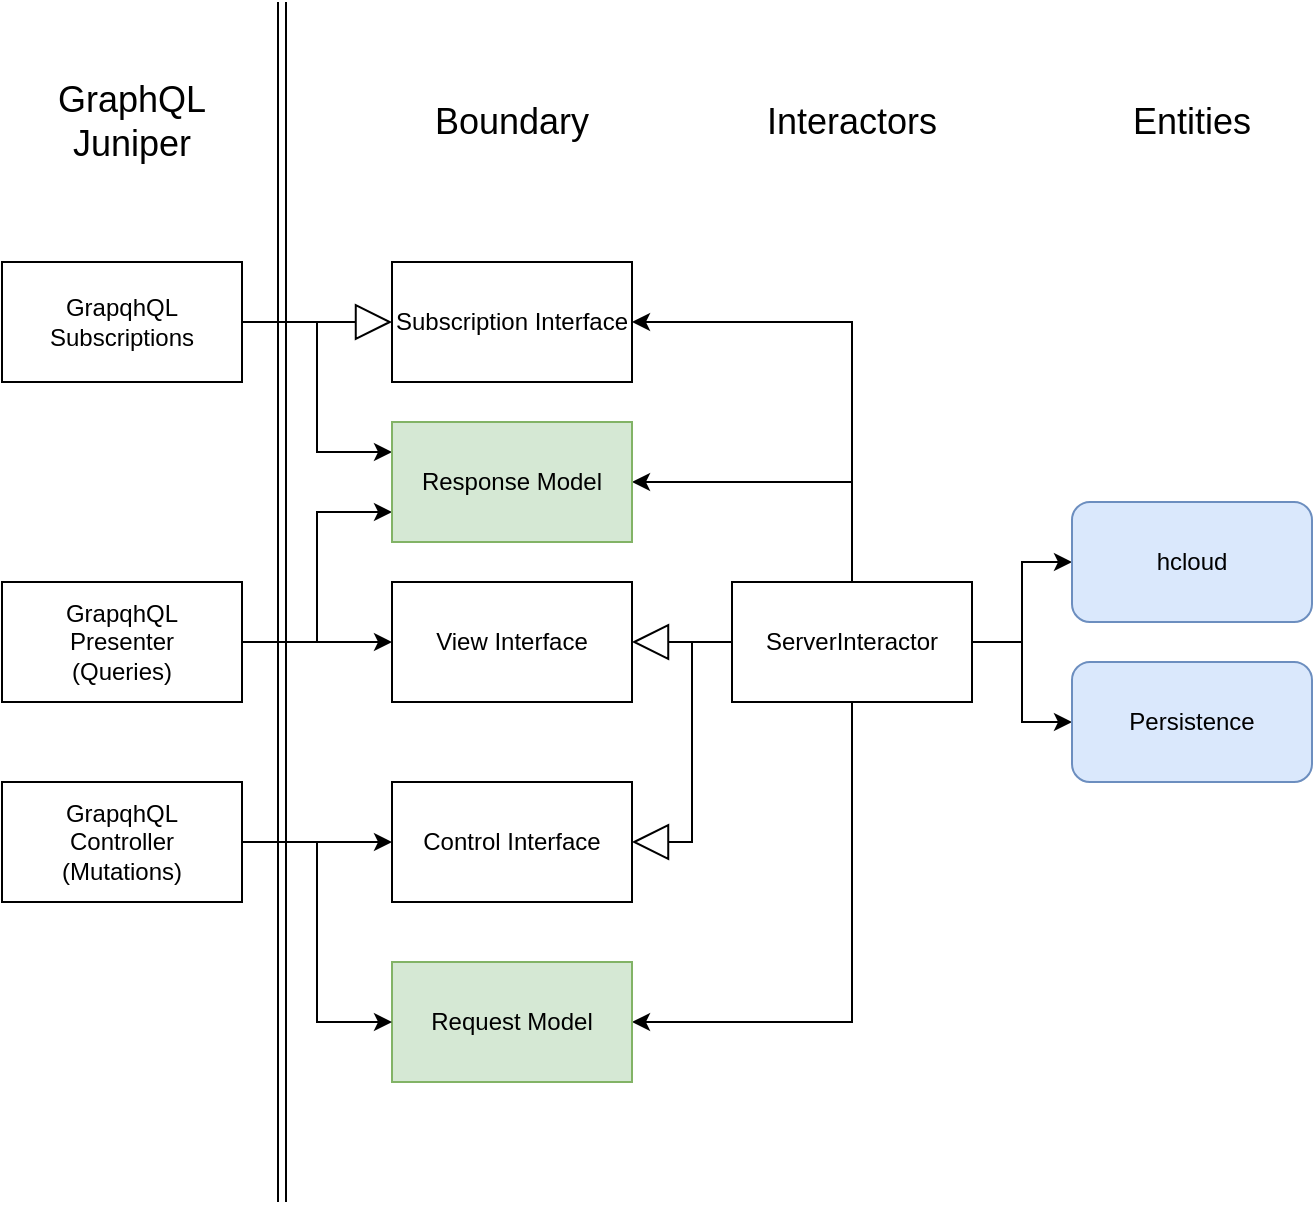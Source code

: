 <mxfile version="12.9.14" type="device"><diagram id="mkza5wuJbv9ud9v6h6BO" name="Top Level Architecture"><mxGraphModel dx="1662" dy="794" grid="1" gridSize="10" guides="1" tooltips="1" connect="1" arrows="1" fold="1" page="1" pageScale="1" pageWidth="700" pageHeight="1000" math="0" shadow="0"><root><mxCell id="0"/><mxCell id="1" parent="0"/><mxCell id="6G-69uen3ChyKw90GWXo-9" style="edgeStyle=orthogonalEdgeStyle;rounded=0;orthogonalLoop=1;jettySize=auto;html=1;exitX=1;exitY=0.5;exitDx=0;exitDy=0;fontSize=12;" edge="1" parent="1" source="6G-69uen3ChyKw90GWXo-1" target="6G-69uen3ChyKw90GWXo-2"><mxGeometry relative="1" as="geometry"/></mxCell><mxCell id="6G-69uen3ChyKw90GWXo-10" style="edgeStyle=orthogonalEdgeStyle;rounded=0;orthogonalLoop=1;jettySize=auto;html=1;exitX=1;exitY=0.5;exitDx=0;exitDy=0;entryX=0;entryY=0.5;entryDx=0;entryDy=0;fontSize=12;" edge="1" parent="1" source="6G-69uen3ChyKw90GWXo-1" target="6G-69uen3ChyKw90GWXo-5"><mxGeometry relative="1" as="geometry"/></mxCell><mxCell id="6G-69uen3ChyKw90GWXo-27" style="edgeStyle=orthogonalEdgeStyle;rounded=0;orthogonalLoop=1;jettySize=auto;html=1;entryX=1;entryY=0.5;entryDx=0;entryDy=0;fontSize=12;exitX=0.5;exitY=1;exitDx=0;exitDy=0;" edge="1" parent="1" source="6G-69uen3ChyKw90GWXo-1" target="6G-69uen3ChyKw90GWXo-11"><mxGeometry relative="1" as="geometry"/></mxCell><mxCell id="6G-69uen3ChyKw90GWXo-34" style="edgeStyle=orthogonalEdgeStyle;rounded=0;orthogonalLoop=1;jettySize=auto;html=1;exitX=0;exitY=0.5;exitDx=0;exitDy=0;entryX=1;entryY=0.5;entryDx=0;entryDy=0;fontSize=12;endArrow=block;endFill=0;strokeWidth=1;endSize=16;" edge="1" parent="1" source="6G-69uen3ChyKw90GWXo-1" target="6G-69uen3ChyKw90GWXo-32"><mxGeometry relative="1" as="geometry"/></mxCell><mxCell id="6G-69uen3ChyKw90GWXo-35" style="edgeStyle=orthogonalEdgeStyle;rounded=0;orthogonalLoop=1;jettySize=auto;html=1;exitX=0;exitY=0.5;exitDx=0;exitDy=0;entryX=1;entryY=0.5;entryDx=0;entryDy=0;endArrow=block;endFill=0;endSize=16;strokeWidth=1;fontSize=12;" edge="1" parent="1" source="6G-69uen3ChyKw90GWXo-1" target="6G-69uen3ChyKw90GWXo-23"><mxGeometry relative="1" as="geometry"/></mxCell><mxCell id="6G-69uen3ChyKw90GWXo-38" style="edgeStyle=orthogonalEdgeStyle;rounded=0;orthogonalLoop=1;jettySize=auto;html=1;exitX=0.5;exitY=0;exitDx=0;exitDy=0;entryX=1;entryY=0.5;entryDx=0;entryDy=0;endArrow=classic;fontSize=12;" edge="1" parent="1" source="6G-69uen3ChyKw90GWXo-1" target="6G-69uen3ChyKw90GWXo-31"><mxGeometry relative="1" as="geometry"/></mxCell><mxCell id="6G-69uen3ChyKw90GWXo-42" style="edgeStyle=orthogonalEdgeStyle;rounded=0;orthogonalLoop=1;jettySize=auto;html=1;exitX=0.5;exitY=0;exitDx=0;exitDy=0;entryX=1;entryY=0.5;entryDx=0;entryDy=0;endArrow=classic;fontSize=12;" edge="1" parent="1" source="6G-69uen3ChyKw90GWXo-1" target="6G-69uen3ChyKw90GWXo-39"><mxGeometry relative="1" as="geometry"/></mxCell><mxCell id="6G-69uen3ChyKw90GWXo-1" value="ServerInteractor" style="rounded=0;whiteSpace=wrap;html=1;fontSize=12;" vertex="1" parent="1"><mxGeometry x="385" y="290" width="120" height="60" as="geometry"/></mxCell><mxCell id="6G-69uen3ChyKw90GWXo-2" value="hcloud" style="rounded=1;whiteSpace=wrap;html=1;fillColor=#dae8fc;strokeColor=#6c8ebf;fontSize=12;" vertex="1" parent="1"><mxGeometry x="555" y="250" width="120" height="60" as="geometry"/></mxCell><mxCell id="6G-69uen3ChyKw90GWXo-3" value="Entities" style="text;html=1;strokeColor=none;fillColor=none;align=center;verticalAlign=middle;whiteSpace=wrap;rounded=0;fontSize=18;" vertex="1" parent="1"><mxGeometry x="595" y="50" width="40" height="20" as="geometry"/></mxCell><mxCell id="6G-69uen3ChyKw90GWXo-4" value="Interactors" style="text;html=1;strokeColor=none;fillColor=none;align=center;verticalAlign=middle;whiteSpace=wrap;rounded=0;fontSize=18;" vertex="1" parent="1"><mxGeometry x="425" y="50" width="40" height="20" as="geometry"/></mxCell><mxCell id="6G-69uen3ChyKw90GWXo-5" value="Persistence" style="rounded=1;whiteSpace=wrap;html=1;fillColor=#dae8fc;strokeColor=#6c8ebf;fontSize=12;" vertex="1" parent="1"><mxGeometry x="555" y="330" width="120" height="60" as="geometry"/></mxCell><mxCell id="6G-69uen3ChyKw90GWXo-11" value="Request Model" style="rounded=0;whiteSpace=wrap;html=1;fontSize=12;fillColor=#d5e8d4;strokeColor=#82b366;" vertex="1" parent="1"><mxGeometry x="215" y="480" width="120" height="60" as="geometry"/></mxCell><mxCell id="6G-69uen3ChyKw90GWXo-12" value="Boundary" style="text;html=1;strokeColor=none;fillColor=none;align=center;verticalAlign=middle;whiteSpace=wrap;rounded=0;fontSize=18;" vertex="1" parent="1"><mxGeometry x="255" y="50" width="40" height="20" as="geometry"/></mxCell><mxCell id="6G-69uen3ChyKw90GWXo-36" style="edgeStyle=orthogonalEdgeStyle;rounded=0;orthogonalLoop=1;jettySize=auto;html=1;exitX=1;exitY=0.5;exitDx=0;exitDy=0;entryX=0;entryY=0.5;entryDx=0;entryDy=0;endArrow=classic;fontSize=12;" edge="1" parent="1" source="6G-69uen3ChyKw90GWXo-13" target="6G-69uen3ChyKw90GWXo-32"><mxGeometry relative="1" as="geometry"/></mxCell><mxCell id="6G-69uen3ChyKw90GWXo-37" style="edgeStyle=orthogonalEdgeStyle;rounded=0;orthogonalLoop=1;jettySize=auto;html=1;entryX=0;entryY=0.75;entryDx=0;entryDy=0;endArrow=classic;fontSize=12;" edge="1" parent="1" source="6G-69uen3ChyKw90GWXo-13" target="6G-69uen3ChyKw90GWXo-31"><mxGeometry relative="1" as="geometry"/></mxCell><mxCell id="6G-69uen3ChyKw90GWXo-13" value="GrapqhQL&lt;br style=&quot;font-size: 12px&quot;&gt;Presenter&lt;br style=&quot;font-size: 12px&quot;&gt;&lt;font style=&quot;font-size: 12px&quot;&gt;(Queries)&lt;/font&gt;" style="rounded=0;whiteSpace=wrap;html=1;fontSize=12;" vertex="1" parent="1"><mxGeometry x="20" y="290" width="120" height="60" as="geometry"/></mxCell><mxCell id="6G-69uen3ChyKw90GWXo-14" value="GraphQL&lt;br&gt;Juniper" style="text;html=1;strokeColor=none;fillColor=none;align=center;verticalAlign=middle;whiteSpace=wrap;rounded=0;fontSize=18;" vertex="1" parent="1"><mxGeometry x="40" y="30" width="90" height="60" as="geometry"/></mxCell><mxCell id="6G-69uen3ChyKw90GWXo-25" style="edgeStyle=orthogonalEdgeStyle;rounded=0;orthogonalLoop=1;jettySize=auto;html=1;entryX=0;entryY=0.5;entryDx=0;entryDy=0;fontSize=12;" edge="1" parent="1" source="6G-69uen3ChyKw90GWXo-15" target="6G-69uen3ChyKw90GWXo-23"><mxGeometry relative="1" as="geometry"/></mxCell><mxCell id="6G-69uen3ChyKw90GWXo-26" style="edgeStyle=orthogonalEdgeStyle;rounded=0;orthogonalLoop=1;jettySize=auto;html=1;exitX=1;exitY=0.5;exitDx=0;exitDy=0;entryX=0;entryY=0.5;entryDx=0;entryDy=0;fontSize=12;" edge="1" parent="1" source="6G-69uen3ChyKw90GWXo-15" target="6G-69uen3ChyKw90GWXo-11"><mxGeometry relative="1" as="geometry"/></mxCell><mxCell id="6G-69uen3ChyKw90GWXo-15" value="GrapqhQL&lt;br style=&quot;font-size: 12px&quot;&gt;Controller&lt;br&gt;(Mutations)" style="rounded=0;whiteSpace=wrap;html=1;fontSize=12;" vertex="1" parent="1"><mxGeometry x="20" y="390" width="120" height="60" as="geometry"/></mxCell><mxCell id="6G-69uen3ChyKw90GWXo-40" style="edgeStyle=orthogonalEdgeStyle;rounded=0;orthogonalLoop=1;jettySize=auto;html=1;entryX=0;entryY=0.5;entryDx=0;entryDy=0;endArrow=block;endFill=0;endSize=16;strokeWidth=1;fontSize=12;" edge="1" parent="1" source="6G-69uen3ChyKw90GWXo-18" target="6G-69uen3ChyKw90GWXo-39"><mxGeometry relative="1" as="geometry"/></mxCell><mxCell id="6G-69uen3ChyKw90GWXo-41" style="edgeStyle=orthogonalEdgeStyle;rounded=0;orthogonalLoop=1;jettySize=auto;html=1;exitX=1;exitY=0.5;exitDx=0;exitDy=0;entryX=0;entryY=0.25;entryDx=0;entryDy=0;endArrow=classic;fontSize=12;" edge="1" parent="1" source="6G-69uen3ChyKw90GWXo-18" target="6G-69uen3ChyKw90GWXo-31"><mxGeometry relative="1" as="geometry"/></mxCell><mxCell id="6G-69uen3ChyKw90GWXo-18" value="GrapqhQL&lt;br style=&quot;font-size: 12px&quot;&gt;Subscriptions" style="rounded=0;whiteSpace=wrap;html=1;fontSize=12;" vertex="1" parent="1"><mxGeometry x="20" y="130" width="120" height="60" as="geometry"/></mxCell><mxCell id="6G-69uen3ChyKw90GWXo-19" value="" style="shape=link;html=1;fontSize=12;" edge="1" parent="1"><mxGeometry width="50" height="50" relative="1" as="geometry"><mxPoint x="160" y="600" as="sourcePoint"/><mxPoint x="160" as="targetPoint"/></mxGeometry></mxCell><mxCell id="6G-69uen3ChyKw90GWXo-23" value="Control Interface" style="rounded=0;whiteSpace=wrap;html=1;fontSize=12;" vertex="1" parent="1"><mxGeometry x="215" y="390" width="120" height="60" as="geometry"/></mxCell><mxCell id="6G-69uen3ChyKw90GWXo-31" value="Response Model" style="rounded=0;whiteSpace=wrap;html=1;fontSize=12;fillColor=#d5e8d4;strokeColor=#82b366;" vertex="1" parent="1"><mxGeometry x="215" y="210" width="120" height="60" as="geometry"/></mxCell><mxCell id="6G-69uen3ChyKw90GWXo-32" value="View Interface" style="rounded=0;whiteSpace=wrap;html=1;fontSize=12;" vertex="1" parent="1"><mxGeometry x="215" y="290" width="120" height="60" as="geometry"/></mxCell><mxCell id="6G-69uen3ChyKw90GWXo-39" value="Subscription Interface" style="rounded=0;whiteSpace=wrap;html=1;fontSize=12;" vertex="1" parent="1"><mxGeometry x="215" y="130" width="120" height="60" as="geometry"/></mxCell></root></mxGraphModel></diagram></mxfile>